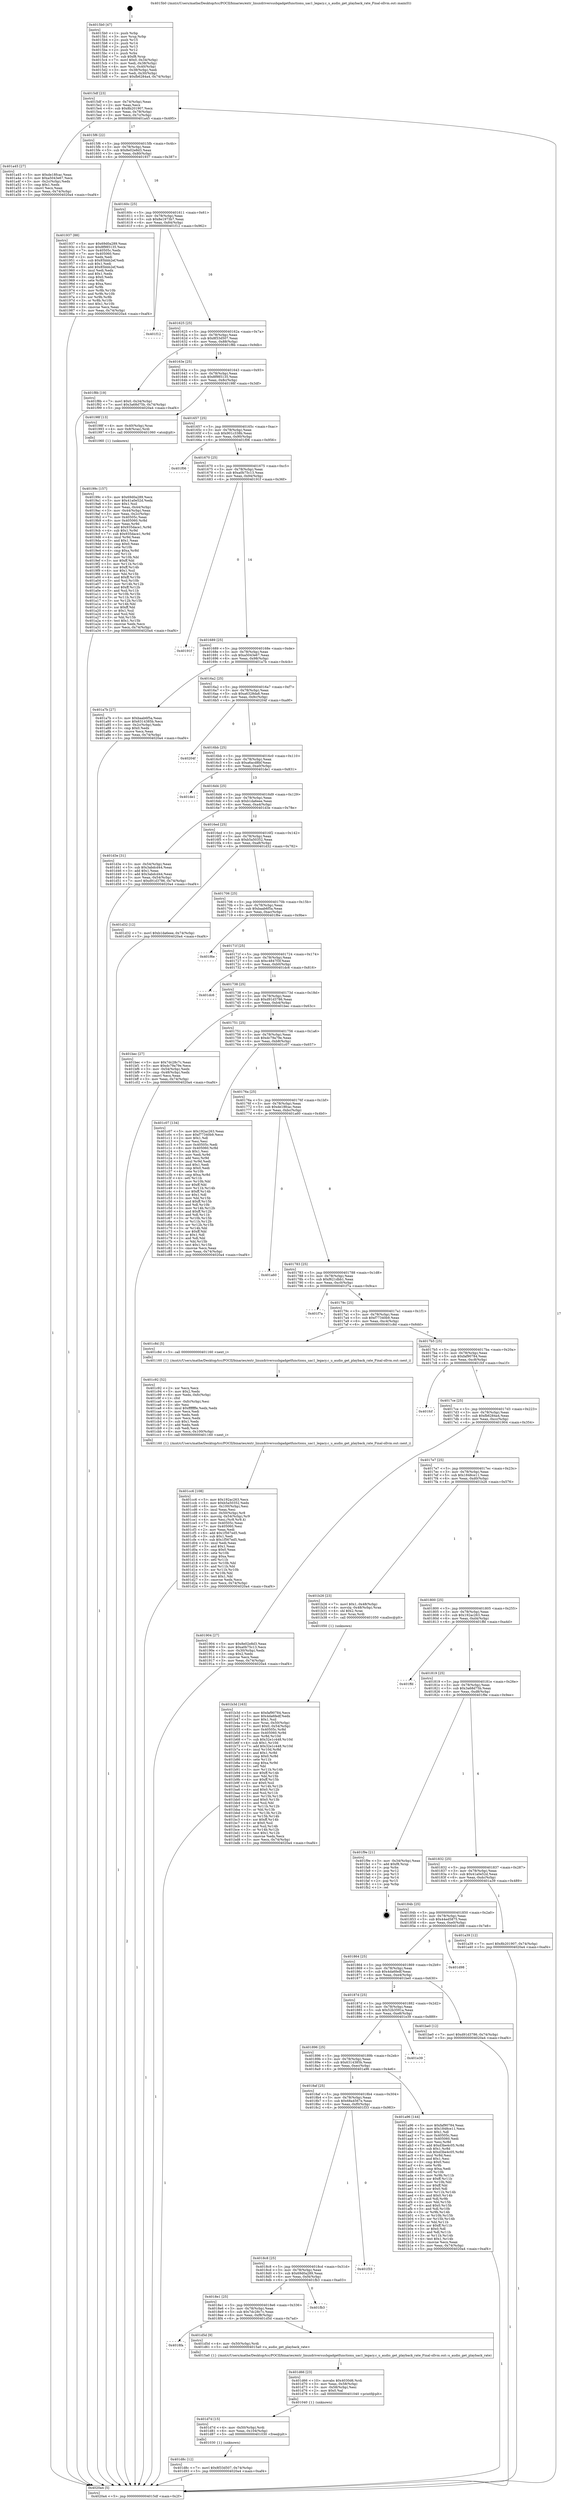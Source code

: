 digraph "0x4015b0" {
  label = "0x4015b0 (/mnt/c/Users/mathe/Desktop/tcc/POCII/binaries/extr_linuxdriversusbgadgetfunctionu_uac1_legacy.c_u_audio_get_playback_rate_Final-ollvm.out::main(0))"
  labelloc = "t"
  node[shape=record]

  Entry [label="",width=0.3,height=0.3,shape=circle,fillcolor=black,style=filled]
  "0x4015df" [label="{
     0x4015df [23]\l
     | [instrs]\l
     &nbsp;&nbsp;0x4015df \<+3\>: mov -0x74(%rbp),%eax\l
     &nbsp;&nbsp;0x4015e2 \<+2\>: mov %eax,%ecx\l
     &nbsp;&nbsp;0x4015e4 \<+6\>: sub $0x8b201907,%ecx\l
     &nbsp;&nbsp;0x4015ea \<+3\>: mov %eax,-0x78(%rbp)\l
     &nbsp;&nbsp;0x4015ed \<+3\>: mov %ecx,-0x7c(%rbp)\l
     &nbsp;&nbsp;0x4015f0 \<+6\>: je 0000000000401a45 \<main+0x495\>\l
  }"]
  "0x401a45" [label="{
     0x401a45 [27]\l
     | [instrs]\l
     &nbsp;&nbsp;0x401a45 \<+5\>: mov $0xde18fcac,%eax\l
     &nbsp;&nbsp;0x401a4a \<+5\>: mov $0xa5043e67,%ecx\l
     &nbsp;&nbsp;0x401a4f \<+3\>: mov -0x2c(%rbp),%edx\l
     &nbsp;&nbsp;0x401a52 \<+3\>: cmp $0x1,%edx\l
     &nbsp;&nbsp;0x401a55 \<+3\>: cmovl %ecx,%eax\l
     &nbsp;&nbsp;0x401a58 \<+3\>: mov %eax,-0x74(%rbp)\l
     &nbsp;&nbsp;0x401a5b \<+5\>: jmp 00000000004020a4 \<main+0xaf4\>\l
  }"]
  "0x4015f6" [label="{
     0x4015f6 [22]\l
     | [instrs]\l
     &nbsp;&nbsp;0x4015f6 \<+5\>: jmp 00000000004015fb \<main+0x4b\>\l
     &nbsp;&nbsp;0x4015fb \<+3\>: mov -0x78(%rbp),%eax\l
     &nbsp;&nbsp;0x4015fe \<+5\>: sub $0x8e02e8d3,%eax\l
     &nbsp;&nbsp;0x401603 \<+3\>: mov %eax,-0x80(%rbp)\l
     &nbsp;&nbsp;0x401606 \<+6\>: je 0000000000401937 \<main+0x387\>\l
  }"]
  Exit [label="",width=0.3,height=0.3,shape=circle,fillcolor=black,style=filled,peripheries=2]
  "0x401937" [label="{
     0x401937 [88]\l
     | [instrs]\l
     &nbsp;&nbsp;0x401937 \<+5\>: mov $0x69d0a289,%eax\l
     &nbsp;&nbsp;0x40193c \<+5\>: mov $0x8f985135,%ecx\l
     &nbsp;&nbsp;0x401941 \<+7\>: mov 0x40505c,%edx\l
     &nbsp;&nbsp;0x401948 \<+7\>: mov 0x405060,%esi\l
     &nbsp;&nbsp;0x40194f \<+2\>: mov %edx,%edi\l
     &nbsp;&nbsp;0x401951 \<+6\>: sub $0x85bbb2ef,%edi\l
     &nbsp;&nbsp;0x401957 \<+3\>: sub $0x1,%edi\l
     &nbsp;&nbsp;0x40195a \<+6\>: add $0x85bbb2ef,%edi\l
     &nbsp;&nbsp;0x401960 \<+3\>: imul %edi,%edx\l
     &nbsp;&nbsp;0x401963 \<+3\>: and $0x1,%edx\l
     &nbsp;&nbsp;0x401966 \<+3\>: cmp $0x0,%edx\l
     &nbsp;&nbsp;0x401969 \<+4\>: sete %r8b\l
     &nbsp;&nbsp;0x40196d \<+3\>: cmp $0xa,%esi\l
     &nbsp;&nbsp;0x401970 \<+4\>: setl %r9b\l
     &nbsp;&nbsp;0x401974 \<+3\>: mov %r8b,%r10b\l
     &nbsp;&nbsp;0x401977 \<+3\>: and %r9b,%r10b\l
     &nbsp;&nbsp;0x40197a \<+3\>: xor %r9b,%r8b\l
     &nbsp;&nbsp;0x40197d \<+3\>: or %r8b,%r10b\l
     &nbsp;&nbsp;0x401980 \<+4\>: test $0x1,%r10b\l
     &nbsp;&nbsp;0x401984 \<+3\>: cmovne %ecx,%eax\l
     &nbsp;&nbsp;0x401987 \<+3\>: mov %eax,-0x74(%rbp)\l
     &nbsp;&nbsp;0x40198a \<+5\>: jmp 00000000004020a4 \<main+0xaf4\>\l
  }"]
  "0x40160c" [label="{
     0x40160c [25]\l
     | [instrs]\l
     &nbsp;&nbsp;0x40160c \<+5\>: jmp 0000000000401611 \<main+0x61\>\l
     &nbsp;&nbsp;0x401611 \<+3\>: mov -0x78(%rbp),%eax\l
     &nbsp;&nbsp;0x401614 \<+5\>: sub $0x8e1973b7,%eax\l
     &nbsp;&nbsp;0x401619 \<+6\>: mov %eax,-0x84(%rbp)\l
     &nbsp;&nbsp;0x40161f \<+6\>: je 0000000000401f12 \<main+0x962\>\l
  }"]
  "0x401d8c" [label="{
     0x401d8c [12]\l
     | [instrs]\l
     &nbsp;&nbsp;0x401d8c \<+7\>: movl $0x8f33d507,-0x74(%rbp)\l
     &nbsp;&nbsp;0x401d93 \<+5\>: jmp 00000000004020a4 \<main+0xaf4\>\l
  }"]
  "0x401f12" [label="{
     0x401f12\l
  }", style=dashed]
  "0x401625" [label="{
     0x401625 [25]\l
     | [instrs]\l
     &nbsp;&nbsp;0x401625 \<+5\>: jmp 000000000040162a \<main+0x7a\>\l
     &nbsp;&nbsp;0x40162a \<+3\>: mov -0x78(%rbp),%eax\l
     &nbsp;&nbsp;0x40162d \<+5\>: sub $0x8f33d507,%eax\l
     &nbsp;&nbsp;0x401632 \<+6\>: mov %eax,-0x88(%rbp)\l
     &nbsp;&nbsp;0x401638 \<+6\>: je 0000000000401f8b \<main+0x9db\>\l
  }"]
  "0x401d7d" [label="{
     0x401d7d [15]\l
     | [instrs]\l
     &nbsp;&nbsp;0x401d7d \<+4\>: mov -0x50(%rbp),%rdi\l
     &nbsp;&nbsp;0x401d81 \<+6\>: mov %eax,-0x104(%rbp)\l
     &nbsp;&nbsp;0x401d87 \<+5\>: call 0000000000401030 \<free@plt\>\l
     | [calls]\l
     &nbsp;&nbsp;0x401030 \{1\} (unknown)\l
  }"]
  "0x401f8b" [label="{
     0x401f8b [19]\l
     | [instrs]\l
     &nbsp;&nbsp;0x401f8b \<+7\>: movl $0x0,-0x34(%rbp)\l
     &nbsp;&nbsp;0x401f92 \<+7\>: movl $0x3a68d75b,-0x74(%rbp)\l
     &nbsp;&nbsp;0x401f99 \<+5\>: jmp 00000000004020a4 \<main+0xaf4\>\l
  }"]
  "0x40163e" [label="{
     0x40163e [25]\l
     | [instrs]\l
     &nbsp;&nbsp;0x40163e \<+5\>: jmp 0000000000401643 \<main+0x93\>\l
     &nbsp;&nbsp;0x401643 \<+3\>: mov -0x78(%rbp),%eax\l
     &nbsp;&nbsp;0x401646 \<+5\>: sub $0x8f985135,%eax\l
     &nbsp;&nbsp;0x40164b \<+6\>: mov %eax,-0x8c(%rbp)\l
     &nbsp;&nbsp;0x401651 \<+6\>: je 000000000040198f \<main+0x3df\>\l
  }"]
  "0x401d66" [label="{
     0x401d66 [23]\l
     | [instrs]\l
     &nbsp;&nbsp;0x401d66 \<+10\>: movabs $0x4030d6,%rdi\l
     &nbsp;&nbsp;0x401d70 \<+3\>: mov %eax,-0x58(%rbp)\l
     &nbsp;&nbsp;0x401d73 \<+3\>: mov -0x58(%rbp),%esi\l
     &nbsp;&nbsp;0x401d76 \<+2\>: mov $0x0,%al\l
     &nbsp;&nbsp;0x401d78 \<+5\>: call 0000000000401040 \<printf@plt\>\l
     | [calls]\l
     &nbsp;&nbsp;0x401040 \{1\} (unknown)\l
  }"]
  "0x40198f" [label="{
     0x40198f [13]\l
     | [instrs]\l
     &nbsp;&nbsp;0x40198f \<+4\>: mov -0x40(%rbp),%rax\l
     &nbsp;&nbsp;0x401993 \<+4\>: mov 0x8(%rax),%rdi\l
     &nbsp;&nbsp;0x401997 \<+5\>: call 0000000000401060 \<atoi@plt\>\l
     | [calls]\l
     &nbsp;&nbsp;0x401060 \{1\} (unknown)\l
  }"]
  "0x401657" [label="{
     0x401657 [25]\l
     | [instrs]\l
     &nbsp;&nbsp;0x401657 \<+5\>: jmp 000000000040165c \<main+0xac\>\l
     &nbsp;&nbsp;0x40165c \<+3\>: mov -0x78(%rbp),%eax\l
     &nbsp;&nbsp;0x40165f \<+5\>: sub $0x901c338b,%eax\l
     &nbsp;&nbsp;0x401664 \<+6\>: mov %eax,-0x90(%rbp)\l
     &nbsp;&nbsp;0x40166a \<+6\>: je 0000000000401f06 \<main+0x956\>\l
  }"]
  "0x4018fa" [label="{
     0x4018fa\l
  }", style=dashed]
  "0x401f06" [label="{
     0x401f06\l
  }", style=dashed]
  "0x401670" [label="{
     0x401670 [25]\l
     | [instrs]\l
     &nbsp;&nbsp;0x401670 \<+5\>: jmp 0000000000401675 \<main+0xc5\>\l
     &nbsp;&nbsp;0x401675 \<+3\>: mov -0x78(%rbp),%eax\l
     &nbsp;&nbsp;0x401678 \<+5\>: sub $0xa0b75c13,%eax\l
     &nbsp;&nbsp;0x40167d \<+6\>: mov %eax,-0x94(%rbp)\l
     &nbsp;&nbsp;0x401683 \<+6\>: je 000000000040191f \<main+0x36f\>\l
  }"]
  "0x401d5d" [label="{
     0x401d5d [9]\l
     | [instrs]\l
     &nbsp;&nbsp;0x401d5d \<+4\>: mov -0x50(%rbp),%rdi\l
     &nbsp;&nbsp;0x401d61 \<+5\>: call 00000000004015a0 \<u_audio_get_playback_rate\>\l
     | [calls]\l
     &nbsp;&nbsp;0x4015a0 \{1\} (/mnt/c/Users/mathe/Desktop/tcc/POCII/binaries/extr_linuxdriversusbgadgetfunctionu_uac1_legacy.c_u_audio_get_playback_rate_Final-ollvm.out::u_audio_get_playback_rate)\l
  }"]
  "0x40191f" [label="{
     0x40191f\l
  }", style=dashed]
  "0x401689" [label="{
     0x401689 [25]\l
     | [instrs]\l
     &nbsp;&nbsp;0x401689 \<+5\>: jmp 000000000040168e \<main+0xde\>\l
     &nbsp;&nbsp;0x40168e \<+3\>: mov -0x78(%rbp),%eax\l
     &nbsp;&nbsp;0x401691 \<+5\>: sub $0xa5043e67,%eax\l
     &nbsp;&nbsp;0x401696 \<+6\>: mov %eax,-0x98(%rbp)\l
     &nbsp;&nbsp;0x40169c \<+6\>: je 0000000000401a7b \<main+0x4cb\>\l
  }"]
  "0x4018e1" [label="{
     0x4018e1 [25]\l
     | [instrs]\l
     &nbsp;&nbsp;0x4018e1 \<+5\>: jmp 00000000004018e6 \<main+0x336\>\l
     &nbsp;&nbsp;0x4018e6 \<+3\>: mov -0x78(%rbp),%eax\l
     &nbsp;&nbsp;0x4018e9 \<+5\>: sub $0x7dc28c7c,%eax\l
     &nbsp;&nbsp;0x4018ee \<+6\>: mov %eax,-0xf8(%rbp)\l
     &nbsp;&nbsp;0x4018f4 \<+6\>: je 0000000000401d5d \<main+0x7ad\>\l
  }"]
  "0x401a7b" [label="{
     0x401a7b [27]\l
     | [instrs]\l
     &nbsp;&nbsp;0x401a7b \<+5\>: mov $0xbaab6f5a,%eax\l
     &nbsp;&nbsp;0x401a80 \<+5\>: mov $0x6314385b,%ecx\l
     &nbsp;&nbsp;0x401a85 \<+3\>: mov -0x2c(%rbp),%edx\l
     &nbsp;&nbsp;0x401a88 \<+3\>: cmp $0x0,%edx\l
     &nbsp;&nbsp;0x401a8b \<+3\>: cmove %ecx,%eax\l
     &nbsp;&nbsp;0x401a8e \<+3\>: mov %eax,-0x74(%rbp)\l
     &nbsp;&nbsp;0x401a91 \<+5\>: jmp 00000000004020a4 \<main+0xaf4\>\l
  }"]
  "0x4016a2" [label="{
     0x4016a2 [25]\l
     | [instrs]\l
     &nbsp;&nbsp;0x4016a2 \<+5\>: jmp 00000000004016a7 \<main+0xf7\>\l
     &nbsp;&nbsp;0x4016a7 \<+3\>: mov -0x78(%rbp),%eax\l
     &nbsp;&nbsp;0x4016aa \<+5\>: sub $0xa6328da8,%eax\l
     &nbsp;&nbsp;0x4016af \<+6\>: mov %eax,-0x9c(%rbp)\l
     &nbsp;&nbsp;0x4016b5 \<+6\>: je 000000000040204f \<main+0xa9f\>\l
  }"]
  "0x401fb3" [label="{
     0x401fb3\l
  }", style=dashed]
  "0x40204f" [label="{
     0x40204f\l
  }", style=dashed]
  "0x4016bb" [label="{
     0x4016bb [25]\l
     | [instrs]\l
     &nbsp;&nbsp;0x4016bb \<+5\>: jmp 00000000004016c0 \<main+0x110\>\l
     &nbsp;&nbsp;0x4016c0 \<+3\>: mov -0x78(%rbp),%eax\l
     &nbsp;&nbsp;0x4016c3 \<+5\>: sub $0xa6acd8bf,%eax\l
     &nbsp;&nbsp;0x4016c8 \<+6\>: mov %eax,-0xa0(%rbp)\l
     &nbsp;&nbsp;0x4016ce \<+6\>: je 0000000000401de1 \<main+0x831\>\l
  }"]
  "0x4018c8" [label="{
     0x4018c8 [25]\l
     | [instrs]\l
     &nbsp;&nbsp;0x4018c8 \<+5\>: jmp 00000000004018cd \<main+0x31d\>\l
     &nbsp;&nbsp;0x4018cd \<+3\>: mov -0x78(%rbp),%eax\l
     &nbsp;&nbsp;0x4018d0 \<+5\>: sub $0x69d0a289,%eax\l
     &nbsp;&nbsp;0x4018d5 \<+6\>: mov %eax,-0xf4(%rbp)\l
     &nbsp;&nbsp;0x4018db \<+6\>: je 0000000000401fb3 \<main+0xa03\>\l
  }"]
  "0x401de1" [label="{
     0x401de1\l
  }", style=dashed]
  "0x4016d4" [label="{
     0x4016d4 [25]\l
     | [instrs]\l
     &nbsp;&nbsp;0x4016d4 \<+5\>: jmp 00000000004016d9 \<main+0x129\>\l
     &nbsp;&nbsp;0x4016d9 \<+3\>: mov -0x78(%rbp),%eax\l
     &nbsp;&nbsp;0x4016dc \<+5\>: sub $0xb1da6eee,%eax\l
     &nbsp;&nbsp;0x4016e1 \<+6\>: mov %eax,-0xa4(%rbp)\l
     &nbsp;&nbsp;0x4016e7 \<+6\>: je 0000000000401d3e \<main+0x78e\>\l
  }"]
  "0x401f33" [label="{
     0x401f33\l
  }", style=dashed]
  "0x401d3e" [label="{
     0x401d3e [31]\l
     | [instrs]\l
     &nbsp;&nbsp;0x401d3e \<+3\>: mov -0x54(%rbp),%eax\l
     &nbsp;&nbsp;0x401d41 \<+5\>: sub $0x3abdcd44,%eax\l
     &nbsp;&nbsp;0x401d46 \<+3\>: add $0x1,%eax\l
     &nbsp;&nbsp;0x401d49 \<+5\>: add $0x3abdcd44,%eax\l
     &nbsp;&nbsp;0x401d4e \<+3\>: mov %eax,-0x54(%rbp)\l
     &nbsp;&nbsp;0x401d51 \<+7\>: movl $0xd91d3786,-0x74(%rbp)\l
     &nbsp;&nbsp;0x401d58 \<+5\>: jmp 00000000004020a4 \<main+0xaf4\>\l
  }"]
  "0x4016ed" [label="{
     0x4016ed [25]\l
     | [instrs]\l
     &nbsp;&nbsp;0x4016ed \<+5\>: jmp 00000000004016f2 \<main+0x142\>\l
     &nbsp;&nbsp;0x4016f2 \<+3\>: mov -0x78(%rbp),%eax\l
     &nbsp;&nbsp;0x4016f5 \<+5\>: sub $0xb5a50352,%eax\l
     &nbsp;&nbsp;0x4016fa \<+6\>: mov %eax,-0xa8(%rbp)\l
     &nbsp;&nbsp;0x401700 \<+6\>: je 0000000000401d32 \<main+0x782\>\l
  }"]
  "0x401cc6" [label="{
     0x401cc6 [108]\l
     | [instrs]\l
     &nbsp;&nbsp;0x401cc6 \<+5\>: mov $0x192ac263,%ecx\l
     &nbsp;&nbsp;0x401ccb \<+5\>: mov $0xb5a50352,%edx\l
     &nbsp;&nbsp;0x401cd0 \<+6\>: mov -0x100(%rbp),%esi\l
     &nbsp;&nbsp;0x401cd6 \<+3\>: imul %eax,%esi\l
     &nbsp;&nbsp;0x401cd9 \<+4\>: mov -0x50(%rbp),%r8\l
     &nbsp;&nbsp;0x401cdd \<+4\>: movslq -0x54(%rbp),%r9\l
     &nbsp;&nbsp;0x401ce1 \<+4\>: mov %esi,(%r8,%r9,4)\l
     &nbsp;&nbsp;0x401ce5 \<+7\>: mov 0x40505c,%eax\l
     &nbsp;&nbsp;0x401cec \<+7\>: mov 0x405060,%esi\l
     &nbsp;&nbsp;0x401cf3 \<+2\>: mov %eax,%edi\l
     &nbsp;&nbsp;0x401cf5 \<+6\>: add $0x1f567ed5,%edi\l
     &nbsp;&nbsp;0x401cfb \<+3\>: sub $0x1,%edi\l
     &nbsp;&nbsp;0x401cfe \<+6\>: sub $0x1f567ed5,%edi\l
     &nbsp;&nbsp;0x401d04 \<+3\>: imul %edi,%eax\l
     &nbsp;&nbsp;0x401d07 \<+3\>: and $0x1,%eax\l
     &nbsp;&nbsp;0x401d0a \<+3\>: cmp $0x0,%eax\l
     &nbsp;&nbsp;0x401d0d \<+4\>: sete %r10b\l
     &nbsp;&nbsp;0x401d11 \<+3\>: cmp $0xa,%esi\l
     &nbsp;&nbsp;0x401d14 \<+4\>: setl %r11b\l
     &nbsp;&nbsp;0x401d18 \<+3\>: mov %r10b,%bl\l
     &nbsp;&nbsp;0x401d1b \<+3\>: and %r11b,%bl\l
     &nbsp;&nbsp;0x401d1e \<+3\>: xor %r11b,%r10b\l
     &nbsp;&nbsp;0x401d21 \<+3\>: or %r10b,%bl\l
     &nbsp;&nbsp;0x401d24 \<+3\>: test $0x1,%bl\l
     &nbsp;&nbsp;0x401d27 \<+3\>: cmovne %edx,%ecx\l
     &nbsp;&nbsp;0x401d2a \<+3\>: mov %ecx,-0x74(%rbp)\l
     &nbsp;&nbsp;0x401d2d \<+5\>: jmp 00000000004020a4 \<main+0xaf4\>\l
  }"]
  "0x401d32" [label="{
     0x401d32 [12]\l
     | [instrs]\l
     &nbsp;&nbsp;0x401d32 \<+7\>: movl $0xb1da6eee,-0x74(%rbp)\l
     &nbsp;&nbsp;0x401d39 \<+5\>: jmp 00000000004020a4 \<main+0xaf4\>\l
  }"]
  "0x401706" [label="{
     0x401706 [25]\l
     | [instrs]\l
     &nbsp;&nbsp;0x401706 \<+5\>: jmp 000000000040170b \<main+0x15b\>\l
     &nbsp;&nbsp;0x40170b \<+3\>: mov -0x78(%rbp),%eax\l
     &nbsp;&nbsp;0x40170e \<+5\>: sub $0xbaab6f5a,%eax\l
     &nbsp;&nbsp;0x401713 \<+6\>: mov %eax,-0xac(%rbp)\l
     &nbsp;&nbsp;0x401719 \<+6\>: je 0000000000401f6e \<main+0x9be\>\l
  }"]
  "0x401c92" [label="{
     0x401c92 [52]\l
     | [instrs]\l
     &nbsp;&nbsp;0x401c92 \<+2\>: xor %ecx,%ecx\l
     &nbsp;&nbsp;0x401c94 \<+5\>: mov $0x2,%edx\l
     &nbsp;&nbsp;0x401c99 \<+6\>: mov %edx,-0xfc(%rbp)\l
     &nbsp;&nbsp;0x401c9f \<+1\>: cltd\l
     &nbsp;&nbsp;0x401ca0 \<+6\>: mov -0xfc(%rbp),%esi\l
     &nbsp;&nbsp;0x401ca6 \<+2\>: idiv %esi\l
     &nbsp;&nbsp;0x401ca8 \<+6\>: imul $0xfffffffe,%edx,%edx\l
     &nbsp;&nbsp;0x401cae \<+2\>: mov %ecx,%edi\l
     &nbsp;&nbsp;0x401cb0 \<+2\>: sub %edx,%edi\l
     &nbsp;&nbsp;0x401cb2 \<+2\>: mov %ecx,%edx\l
     &nbsp;&nbsp;0x401cb4 \<+3\>: sub $0x1,%edx\l
     &nbsp;&nbsp;0x401cb7 \<+2\>: add %edx,%edi\l
     &nbsp;&nbsp;0x401cb9 \<+2\>: sub %edi,%ecx\l
     &nbsp;&nbsp;0x401cbb \<+6\>: mov %ecx,-0x100(%rbp)\l
     &nbsp;&nbsp;0x401cc1 \<+5\>: call 0000000000401160 \<next_i\>\l
     | [calls]\l
     &nbsp;&nbsp;0x401160 \{1\} (/mnt/c/Users/mathe/Desktop/tcc/POCII/binaries/extr_linuxdriversusbgadgetfunctionu_uac1_legacy.c_u_audio_get_playback_rate_Final-ollvm.out::next_i)\l
  }"]
  "0x401f6e" [label="{
     0x401f6e\l
  }", style=dashed]
  "0x40171f" [label="{
     0x40171f [25]\l
     | [instrs]\l
     &nbsp;&nbsp;0x40171f \<+5\>: jmp 0000000000401724 \<main+0x174\>\l
     &nbsp;&nbsp;0x401724 \<+3\>: mov -0x78(%rbp),%eax\l
     &nbsp;&nbsp;0x401727 \<+5\>: sub $0xc4847f3f,%eax\l
     &nbsp;&nbsp;0x40172c \<+6\>: mov %eax,-0xb0(%rbp)\l
     &nbsp;&nbsp;0x401732 \<+6\>: je 0000000000401dc6 \<main+0x816\>\l
  }"]
  "0x401b3d" [label="{
     0x401b3d [163]\l
     | [instrs]\l
     &nbsp;&nbsp;0x401b3d \<+5\>: mov $0xfaf90784,%ecx\l
     &nbsp;&nbsp;0x401b42 \<+5\>: mov $0x4da6fedf,%edx\l
     &nbsp;&nbsp;0x401b47 \<+3\>: mov $0x1,%sil\l
     &nbsp;&nbsp;0x401b4a \<+4\>: mov %rax,-0x50(%rbp)\l
     &nbsp;&nbsp;0x401b4e \<+7\>: movl $0x0,-0x54(%rbp)\l
     &nbsp;&nbsp;0x401b55 \<+8\>: mov 0x40505c,%r8d\l
     &nbsp;&nbsp;0x401b5d \<+8\>: mov 0x405060,%r9d\l
     &nbsp;&nbsp;0x401b65 \<+3\>: mov %r8d,%r10d\l
     &nbsp;&nbsp;0x401b68 \<+7\>: sub $0x32e1c448,%r10d\l
     &nbsp;&nbsp;0x401b6f \<+4\>: sub $0x1,%r10d\l
     &nbsp;&nbsp;0x401b73 \<+7\>: add $0x32e1c448,%r10d\l
     &nbsp;&nbsp;0x401b7a \<+4\>: imul %r10d,%r8d\l
     &nbsp;&nbsp;0x401b7e \<+4\>: and $0x1,%r8d\l
     &nbsp;&nbsp;0x401b82 \<+4\>: cmp $0x0,%r8d\l
     &nbsp;&nbsp;0x401b86 \<+4\>: sete %r11b\l
     &nbsp;&nbsp;0x401b8a \<+4\>: cmp $0xa,%r9d\l
     &nbsp;&nbsp;0x401b8e \<+3\>: setl %bl\l
     &nbsp;&nbsp;0x401b91 \<+3\>: mov %r11b,%r14b\l
     &nbsp;&nbsp;0x401b94 \<+4\>: xor $0xff,%r14b\l
     &nbsp;&nbsp;0x401b98 \<+3\>: mov %bl,%r15b\l
     &nbsp;&nbsp;0x401b9b \<+4\>: xor $0xff,%r15b\l
     &nbsp;&nbsp;0x401b9f \<+4\>: xor $0x0,%sil\l
     &nbsp;&nbsp;0x401ba3 \<+3\>: mov %r14b,%r12b\l
     &nbsp;&nbsp;0x401ba6 \<+4\>: and $0x0,%r12b\l
     &nbsp;&nbsp;0x401baa \<+3\>: and %sil,%r11b\l
     &nbsp;&nbsp;0x401bad \<+3\>: mov %r15b,%r13b\l
     &nbsp;&nbsp;0x401bb0 \<+4\>: and $0x0,%r13b\l
     &nbsp;&nbsp;0x401bb4 \<+3\>: and %sil,%bl\l
     &nbsp;&nbsp;0x401bb7 \<+3\>: or %r11b,%r12b\l
     &nbsp;&nbsp;0x401bba \<+3\>: or %bl,%r13b\l
     &nbsp;&nbsp;0x401bbd \<+3\>: xor %r13b,%r12b\l
     &nbsp;&nbsp;0x401bc0 \<+3\>: or %r15b,%r14b\l
     &nbsp;&nbsp;0x401bc3 \<+4\>: xor $0xff,%r14b\l
     &nbsp;&nbsp;0x401bc7 \<+4\>: or $0x0,%sil\l
     &nbsp;&nbsp;0x401bcb \<+3\>: and %sil,%r14b\l
     &nbsp;&nbsp;0x401bce \<+3\>: or %r14b,%r12b\l
     &nbsp;&nbsp;0x401bd1 \<+4\>: test $0x1,%r12b\l
     &nbsp;&nbsp;0x401bd5 \<+3\>: cmovne %edx,%ecx\l
     &nbsp;&nbsp;0x401bd8 \<+3\>: mov %ecx,-0x74(%rbp)\l
     &nbsp;&nbsp;0x401bdb \<+5\>: jmp 00000000004020a4 \<main+0xaf4\>\l
  }"]
  "0x401dc6" [label="{
     0x401dc6\l
  }", style=dashed]
  "0x401738" [label="{
     0x401738 [25]\l
     | [instrs]\l
     &nbsp;&nbsp;0x401738 \<+5\>: jmp 000000000040173d \<main+0x18d\>\l
     &nbsp;&nbsp;0x40173d \<+3\>: mov -0x78(%rbp),%eax\l
     &nbsp;&nbsp;0x401740 \<+5\>: sub $0xd91d3786,%eax\l
     &nbsp;&nbsp;0x401745 \<+6\>: mov %eax,-0xb4(%rbp)\l
     &nbsp;&nbsp;0x40174b \<+6\>: je 0000000000401bec \<main+0x63c\>\l
  }"]
  "0x4018af" [label="{
     0x4018af [25]\l
     | [instrs]\l
     &nbsp;&nbsp;0x4018af \<+5\>: jmp 00000000004018b4 \<main+0x304\>\l
     &nbsp;&nbsp;0x4018b4 \<+3\>: mov -0x78(%rbp),%eax\l
     &nbsp;&nbsp;0x4018b7 \<+5\>: sub $0x68a4567e,%eax\l
     &nbsp;&nbsp;0x4018bc \<+6\>: mov %eax,-0xf0(%rbp)\l
     &nbsp;&nbsp;0x4018c2 \<+6\>: je 0000000000401f33 \<main+0x983\>\l
  }"]
  "0x401bec" [label="{
     0x401bec [27]\l
     | [instrs]\l
     &nbsp;&nbsp;0x401bec \<+5\>: mov $0x7dc28c7c,%eax\l
     &nbsp;&nbsp;0x401bf1 \<+5\>: mov $0xdc79a79e,%ecx\l
     &nbsp;&nbsp;0x401bf6 \<+3\>: mov -0x54(%rbp),%edx\l
     &nbsp;&nbsp;0x401bf9 \<+3\>: cmp -0x48(%rbp),%edx\l
     &nbsp;&nbsp;0x401bfc \<+3\>: cmovl %ecx,%eax\l
     &nbsp;&nbsp;0x401bff \<+3\>: mov %eax,-0x74(%rbp)\l
     &nbsp;&nbsp;0x401c02 \<+5\>: jmp 00000000004020a4 \<main+0xaf4\>\l
  }"]
  "0x401751" [label="{
     0x401751 [25]\l
     | [instrs]\l
     &nbsp;&nbsp;0x401751 \<+5\>: jmp 0000000000401756 \<main+0x1a6\>\l
     &nbsp;&nbsp;0x401756 \<+3\>: mov -0x78(%rbp),%eax\l
     &nbsp;&nbsp;0x401759 \<+5\>: sub $0xdc79a79e,%eax\l
     &nbsp;&nbsp;0x40175e \<+6\>: mov %eax,-0xb8(%rbp)\l
     &nbsp;&nbsp;0x401764 \<+6\>: je 0000000000401c07 \<main+0x657\>\l
  }"]
  "0x401a96" [label="{
     0x401a96 [144]\l
     | [instrs]\l
     &nbsp;&nbsp;0x401a96 \<+5\>: mov $0xfaf90784,%eax\l
     &nbsp;&nbsp;0x401a9b \<+5\>: mov $0x1848ce11,%ecx\l
     &nbsp;&nbsp;0x401aa0 \<+2\>: mov $0x1,%dl\l
     &nbsp;&nbsp;0x401aa2 \<+7\>: mov 0x40505c,%esi\l
     &nbsp;&nbsp;0x401aa9 \<+7\>: mov 0x405060,%edi\l
     &nbsp;&nbsp;0x401ab0 \<+3\>: mov %esi,%r8d\l
     &nbsp;&nbsp;0x401ab3 \<+7\>: add $0xd3be4c05,%r8d\l
     &nbsp;&nbsp;0x401aba \<+4\>: sub $0x1,%r8d\l
     &nbsp;&nbsp;0x401abe \<+7\>: sub $0xd3be4c05,%r8d\l
     &nbsp;&nbsp;0x401ac5 \<+4\>: imul %r8d,%esi\l
     &nbsp;&nbsp;0x401ac9 \<+3\>: and $0x1,%esi\l
     &nbsp;&nbsp;0x401acc \<+3\>: cmp $0x0,%esi\l
     &nbsp;&nbsp;0x401acf \<+4\>: sete %r9b\l
     &nbsp;&nbsp;0x401ad3 \<+3\>: cmp $0xa,%edi\l
     &nbsp;&nbsp;0x401ad6 \<+4\>: setl %r10b\l
     &nbsp;&nbsp;0x401ada \<+3\>: mov %r9b,%r11b\l
     &nbsp;&nbsp;0x401add \<+4\>: xor $0xff,%r11b\l
     &nbsp;&nbsp;0x401ae1 \<+3\>: mov %r10b,%bl\l
     &nbsp;&nbsp;0x401ae4 \<+3\>: xor $0xff,%bl\l
     &nbsp;&nbsp;0x401ae7 \<+3\>: xor $0x0,%dl\l
     &nbsp;&nbsp;0x401aea \<+3\>: mov %r11b,%r14b\l
     &nbsp;&nbsp;0x401aed \<+4\>: and $0x0,%r14b\l
     &nbsp;&nbsp;0x401af1 \<+3\>: and %dl,%r9b\l
     &nbsp;&nbsp;0x401af4 \<+3\>: mov %bl,%r15b\l
     &nbsp;&nbsp;0x401af7 \<+4\>: and $0x0,%r15b\l
     &nbsp;&nbsp;0x401afb \<+3\>: and %dl,%r10b\l
     &nbsp;&nbsp;0x401afe \<+3\>: or %r9b,%r14b\l
     &nbsp;&nbsp;0x401b01 \<+3\>: or %r10b,%r15b\l
     &nbsp;&nbsp;0x401b04 \<+3\>: xor %r15b,%r14b\l
     &nbsp;&nbsp;0x401b07 \<+3\>: or %bl,%r11b\l
     &nbsp;&nbsp;0x401b0a \<+4\>: xor $0xff,%r11b\l
     &nbsp;&nbsp;0x401b0e \<+3\>: or $0x0,%dl\l
     &nbsp;&nbsp;0x401b11 \<+3\>: and %dl,%r11b\l
     &nbsp;&nbsp;0x401b14 \<+3\>: or %r11b,%r14b\l
     &nbsp;&nbsp;0x401b17 \<+4\>: test $0x1,%r14b\l
     &nbsp;&nbsp;0x401b1b \<+3\>: cmovne %ecx,%eax\l
     &nbsp;&nbsp;0x401b1e \<+3\>: mov %eax,-0x74(%rbp)\l
     &nbsp;&nbsp;0x401b21 \<+5\>: jmp 00000000004020a4 \<main+0xaf4\>\l
  }"]
  "0x401c07" [label="{
     0x401c07 [134]\l
     | [instrs]\l
     &nbsp;&nbsp;0x401c07 \<+5\>: mov $0x192ac263,%eax\l
     &nbsp;&nbsp;0x401c0c \<+5\>: mov $0xf77340b9,%ecx\l
     &nbsp;&nbsp;0x401c11 \<+2\>: mov $0x1,%dl\l
     &nbsp;&nbsp;0x401c13 \<+2\>: xor %esi,%esi\l
     &nbsp;&nbsp;0x401c15 \<+7\>: mov 0x40505c,%edi\l
     &nbsp;&nbsp;0x401c1c \<+8\>: mov 0x405060,%r8d\l
     &nbsp;&nbsp;0x401c24 \<+3\>: sub $0x1,%esi\l
     &nbsp;&nbsp;0x401c27 \<+3\>: mov %edi,%r9d\l
     &nbsp;&nbsp;0x401c2a \<+3\>: add %esi,%r9d\l
     &nbsp;&nbsp;0x401c2d \<+4\>: imul %r9d,%edi\l
     &nbsp;&nbsp;0x401c31 \<+3\>: and $0x1,%edi\l
     &nbsp;&nbsp;0x401c34 \<+3\>: cmp $0x0,%edi\l
     &nbsp;&nbsp;0x401c37 \<+4\>: sete %r10b\l
     &nbsp;&nbsp;0x401c3b \<+4\>: cmp $0xa,%r8d\l
     &nbsp;&nbsp;0x401c3f \<+4\>: setl %r11b\l
     &nbsp;&nbsp;0x401c43 \<+3\>: mov %r10b,%bl\l
     &nbsp;&nbsp;0x401c46 \<+3\>: xor $0xff,%bl\l
     &nbsp;&nbsp;0x401c49 \<+3\>: mov %r11b,%r14b\l
     &nbsp;&nbsp;0x401c4c \<+4\>: xor $0xff,%r14b\l
     &nbsp;&nbsp;0x401c50 \<+3\>: xor $0x1,%dl\l
     &nbsp;&nbsp;0x401c53 \<+3\>: mov %bl,%r15b\l
     &nbsp;&nbsp;0x401c56 \<+4\>: and $0xff,%r15b\l
     &nbsp;&nbsp;0x401c5a \<+3\>: and %dl,%r10b\l
     &nbsp;&nbsp;0x401c5d \<+3\>: mov %r14b,%r12b\l
     &nbsp;&nbsp;0x401c60 \<+4\>: and $0xff,%r12b\l
     &nbsp;&nbsp;0x401c64 \<+3\>: and %dl,%r11b\l
     &nbsp;&nbsp;0x401c67 \<+3\>: or %r10b,%r15b\l
     &nbsp;&nbsp;0x401c6a \<+3\>: or %r11b,%r12b\l
     &nbsp;&nbsp;0x401c6d \<+3\>: xor %r12b,%r15b\l
     &nbsp;&nbsp;0x401c70 \<+3\>: or %r14b,%bl\l
     &nbsp;&nbsp;0x401c73 \<+3\>: xor $0xff,%bl\l
     &nbsp;&nbsp;0x401c76 \<+3\>: or $0x1,%dl\l
     &nbsp;&nbsp;0x401c79 \<+2\>: and %dl,%bl\l
     &nbsp;&nbsp;0x401c7b \<+3\>: or %bl,%r15b\l
     &nbsp;&nbsp;0x401c7e \<+4\>: test $0x1,%r15b\l
     &nbsp;&nbsp;0x401c82 \<+3\>: cmovne %ecx,%eax\l
     &nbsp;&nbsp;0x401c85 \<+3\>: mov %eax,-0x74(%rbp)\l
     &nbsp;&nbsp;0x401c88 \<+5\>: jmp 00000000004020a4 \<main+0xaf4\>\l
  }"]
  "0x40176a" [label="{
     0x40176a [25]\l
     | [instrs]\l
     &nbsp;&nbsp;0x40176a \<+5\>: jmp 000000000040176f \<main+0x1bf\>\l
     &nbsp;&nbsp;0x40176f \<+3\>: mov -0x78(%rbp),%eax\l
     &nbsp;&nbsp;0x401772 \<+5\>: sub $0xde18fcac,%eax\l
     &nbsp;&nbsp;0x401777 \<+6\>: mov %eax,-0xbc(%rbp)\l
     &nbsp;&nbsp;0x40177d \<+6\>: je 0000000000401a60 \<main+0x4b0\>\l
  }"]
  "0x401896" [label="{
     0x401896 [25]\l
     | [instrs]\l
     &nbsp;&nbsp;0x401896 \<+5\>: jmp 000000000040189b \<main+0x2eb\>\l
     &nbsp;&nbsp;0x40189b \<+3\>: mov -0x78(%rbp),%eax\l
     &nbsp;&nbsp;0x40189e \<+5\>: sub $0x6314385b,%eax\l
     &nbsp;&nbsp;0x4018a3 \<+6\>: mov %eax,-0xec(%rbp)\l
     &nbsp;&nbsp;0x4018a9 \<+6\>: je 0000000000401a96 \<main+0x4e6\>\l
  }"]
  "0x401a60" [label="{
     0x401a60\l
  }", style=dashed]
  "0x401783" [label="{
     0x401783 [25]\l
     | [instrs]\l
     &nbsp;&nbsp;0x401783 \<+5\>: jmp 0000000000401788 \<main+0x1d8\>\l
     &nbsp;&nbsp;0x401788 \<+3\>: mov -0x78(%rbp),%eax\l
     &nbsp;&nbsp;0x40178b \<+5\>: sub $0xf621dbb1,%eax\l
     &nbsp;&nbsp;0x401790 \<+6\>: mov %eax,-0xc0(%rbp)\l
     &nbsp;&nbsp;0x401796 \<+6\>: je 0000000000401f7a \<main+0x9ca\>\l
  }"]
  "0x401e39" [label="{
     0x401e39\l
  }", style=dashed]
  "0x401f7a" [label="{
     0x401f7a\l
  }", style=dashed]
  "0x40179c" [label="{
     0x40179c [25]\l
     | [instrs]\l
     &nbsp;&nbsp;0x40179c \<+5\>: jmp 00000000004017a1 \<main+0x1f1\>\l
     &nbsp;&nbsp;0x4017a1 \<+3\>: mov -0x78(%rbp),%eax\l
     &nbsp;&nbsp;0x4017a4 \<+5\>: sub $0xf77340b9,%eax\l
     &nbsp;&nbsp;0x4017a9 \<+6\>: mov %eax,-0xc4(%rbp)\l
     &nbsp;&nbsp;0x4017af \<+6\>: je 0000000000401c8d \<main+0x6dd\>\l
  }"]
  "0x40187d" [label="{
     0x40187d [25]\l
     | [instrs]\l
     &nbsp;&nbsp;0x40187d \<+5\>: jmp 0000000000401882 \<main+0x2d2\>\l
     &nbsp;&nbsp;0x401882 \<+3\>: mov -0x78(%rbp),%eax\l
     &nbsp;&nbsp;0x401885 \<+5\>: sub $0x52b3591a,%eax\l
     &nbsp;&nbsp;0x40188a \<+6\>: mov %eax,-0xe8(%rbp)\l
     &nbsp;&nbsp;0x401890 \<+6\>: je 0000000000401e39 \<main+0x889\>\l
  }"]
  "0x401c8d" [label="{
     0x401c8d [5]\l
     | [instrs]\l
     &nbsp;&nbsp;0x401c8d \<+5\>: call 0000000000401160 \<next_i\>\l
     | [calls]\l
     &nbsp;&nbsp;0x401160 \{1\} (/mnt/c/Users/mathe/Desktop/tcc/POCII/binaries/extr_linuxdriversusbgadgetfunctionu_uac1_legacy.c_u_audio_get_playback_rate_Final-ollvm.out::next_i)\l
  }"]
  "0x4017b5" [label="{
     0x4017b5 [25]\l
     | [instrs]\l
     &nbsp;&nbsp;0x4017b5 \<+5\>: jmp 00000000004017ba \<main+0x20a\>\l
     &nbsp;&nbsp;0x4017ba \<+3\>: mov -0x78(%rbp),%eax\l
     &nbsp;&nbsp;0x4017bd \<+5\>: sub $0xfaf90784,%eax\l
     &nbsp;&nbsp;0x4017c2 \<+6\>: mov %eax,-0xc8(%rbp)\l
     &nbsp;&nbsp;0x4017c8 \<+6\>: je 0000000000401fcf \<main+0xa1f\>\l
  }"]
  "0x401be0" [label="{
     0x401be0 [12]\l
     | [instrs]\l
     &nbsp;&nbsp;0x401be0 \<+7\>: movl $0xd91d3786,-0x74(%rbp)\l
     &nbsp;&nbsp;0x401be7 \<+5\>: jmp 00000000004020a4 \<main+0xaf4\>\l
  }"]
  "0x401fcf" [label="{
     0x401fcf\l
  }", style=dashed]
  "0x4017ce" [label="{
     0x4017ce [25]\l
     | [instrs]\l
     &nbsp;&nbsp;0x4017ce \<+5\>: jmp 00000000004017d3 \<main+0x223\>\l
     &nbsp;&nbsp;0x4017d3 \<+3\>: mov -0x78(%rbp),%eax\l
     &nbsp;&nbsp;0x4017d6 \<+5\>: sub $0xfb6284a4,%eax\l
     &nbsp;&nbsp;0x4017db \<+6\>: mov %eax,-0xcc(%rbp)\l
     &nbsp;&nbsp;0x4017e1 \<+6\>: je 0000000000401904 \<main+0x354\>\l
  }"]
  "0x401864" [label="{
     0x401864 [25]\l
     | [instrs]\l
     &nbsp;&nbsp;0x401864 \<+5\>: jmp 0000000000401869 \<main+0x2b9\>\l
     &nbsp;&nbsp;0x401869 \<+3\>: mov -0x78(%rbp),%eax\l
     &nbsp;&nbsp;0x40186c \<+5\>: sub $0x4da6fedf,%eax\l
     &nbsp;&nbsp;0x401871 \<+6\>: mov %eax,-0xe4(%rbp)\l
     &nbsp;&nbsp;0x401877 \<+6\>: je 0000000000401be0 \<main+0x630\>\l
  }"]
  "0x401904" [label="{
     0x401904 [27]\l
     | [instrs]\l
     &nbsp;&nbsp;0x401904 \<+5\>: mov $0x8e02e8d3,%eax\l
     &nbsp;&nbsp;0x401909 \<+5\>: mov $0xa0b75c13,%ecx\l
     &nbsp;&nbsp;0x40190e \<+3\>: mov -0x30(%rbp),%edx\l
     &nbsp;&nbsp;0x401911 \<+3\>: cmp $0x2,%edx\l
     &nbsp;&nbsp;0x401914 \<+3\>: cmovne %ecx,%eax\l
     &nbsp;&nbsp;0x401917 \<+3\>: mov %eax,-0x74(%rbp)\l
     &nbsp;&nbsp;0x40191a \<+5\>: jmp 00000000004020a4 \<main+0xaf4\>\l
  }"]
  "0x4017e7" [label="{
     0x4017e7 [25]\l
     | [instrs]\l
     &nbsp;&nbsp;0x4017e7 \<+5\>: jmp 00000000004017ec \<main+0x23c\>\l
     &nbsp;&nbsp;0x4017ec \<+3\>: mov -0x78(%rbp),%eax\l
     &nbsp;&nbsp;0x4017ef \<+5\>: sub $0x1848ce11,%eax\l
     &nbsp;&nbsp;0x4017f4 \<+6\>: mov %eax,-0xd0(%rbp)\l
     &nbsp;&nbsp;0x4017fa \<+6\>: je 0000000000401b26 \<main+0x576\>\l
  }"]
  "0x4020a4" [label="{
     0x4020a4 [5]\l
     | [instrs]\l
     &nbsp;&nbsp;0x4020a4 \<+5\>: jmp 00000000004015df \<main+0x2f\>\l
  }"]
  "0x4015b0" [label="{
     0x4015b0 [47]\l
     | [instrs]\l
     &nbsp;&nbsp;0x4015b0 \<+1\>: push %rbp\l
     &nbsp;&nbsp;0x4015b1 \<+3\>: mov %rsp,%rbp\l
     &nbsp;&nbsp;0x4015b4 \<+2\>: push %r15\l
     &nbsp;&nbsp;0x4015b6 \<+2\>: push %r14\l
     &nbsp;&nbsp;0x4015b8 \<+2\>: push %r13\l
     &nbsp;&nbsp;0x4015ba \<+2\>: push %r12\l
     &nbsp;&nbsp;0x4015bc \<+1\>: push %rbx\l
     &nbsp;&nbsp;0x4015bd \<+7\>: sub $0xf8,%rsp\l
     &nbsp;&nbsp;0x4015c4 \<+7\>: movl $0x0,-0x34(%rbp)\l
     &nbsp;&nbsp;0x4015cb \<+3\>: mov %edi,-0x38(%rbp)\l
     &nbsp;&nbsp;0x4015ce \<+4\>: mov %rsi,-0x40(%rbp)\l
     &nbsp;&nbsp;0x4015d2 \<+3\>: mov -0x38(%rbp),%edi\l
     &nbsp;&nbsp;0x4015d5 \<+3\>: mov %edi,-0x30(%rbp)\l
     &nbsp;&nbsp;0x4015d8 \<+7\>: movl $0xfb6284a4,-0x74(%rbp)\l
  }"]
  "0x40199c" [label="{
     0x40199c [157]\l
     | [instrs]\l
     &nbsp;&nbsp;0x40199c \<+5\>: mov $0x69d0a289,%ecx\l
     &nbsp;&nbsp;0x4019a1 \<+5\>: mov $0x41a0e52d,%edx\l
     &nbsp;&nbsp;0x4019a6 \<+3\>: mov $0x1,%sil\l
     &nbsp;&nbsp;0x4019a9 \<+3\>: mov %eax,-0x44(%rbp)\l
     &nbsp;&nbsp;0x4019ac \<+3\>: mov -0x44(%rbp),%eax\l
     &nbsp;&nbsp;0x4019af \<+3\>: mov %eax,-0x2c(%rbp)\l
     &nbsp;&nbsp;0x4019b2 \<+7\>: mov 0x40505c,%eax\l
     &nbsp;&nbsp;0x4019b9 \<+8\>: mov 0x405060,%r8d\l
     &nbsp;&nbsp;0x4019c1 \<+3\>: mov %eax,%r9d\l
     &nbsp;&nbsp;0x4019c4 \<+7\>: add $0x935dace1,%r9d\l
     &nbsp;&nbsp;0x4019cb \<+4\>: sub $0x1,%r9d\l
     &nbsp;&nbsp;0x4019cf \<+7\>: sub $0x935dace1,%r9d\l
     &nbsp;&nbsp;0x4019d6 \<+4\>: imul %r9d,%eax\l
     &nbsp;&nbsp;0x4019da \<+3\>: and $0x1,%eax\l
     &nbsp;&nbsp;0x4019dd \<+3\>: cmp $0x0,%eax\l
     &nbsp;&nbsp;0x4019e0 \<+4\>: sete %r10b\l
     &nbsp;&nbsp;0x4019e4 \<+4\>: cmp $0xa,%r8d\l
     &nbsp;&nbsp;0x4019e8 \<+4\>: setl %r11b\l
     &nbsp;&nbsp;0x4019ec \<+3\>: mov %r10b,%bl\l
     &nbsp;&nbsp;0x4019ef \<+3\>: xor $0xff,%bl\l
     &nbsp;&nbsp;0x4019f2 \<+3\>: mov %r11b,%r14b\l
     &nbsp;&nbsp;0x4019f5 \<+4\>: xor $0xff,%r14b\l
     &nbsp;&nbsp;0x4019f9 \<+4\>: xor $0x1,%sil\l
     &nbsp;&nbsp;0x4019fd \<+3\>: mov %bl,%r15b\l
     &nbsp;&nbsp;0x401a00 \<+4\>: and $0xff,%r15b\l
     &nbsp;&nbsp;0x401a04 \<+3\>: and %sil,%r10b\l
     &nbsp;&nbsp;0x401a07 \<+3\>: mov %r14b,%r12b\l
     &nbsp;&nbsp;0x401a0a \<+4\>: and $0xff,%r12b\l
     &nbsp;&nbsp;0x401a0e \<+3\>: and %sil,%r11b\l
     &nbsp;&nbsp;0x401a11 \<+3\>: or %r10b,%r15b\l
     &nbsp;&nbsp;0x401a14 \<+3\>: or %r11b,%r12b\l
     &nbsp;&nbsp;0x401a17 \<+3\>: xor %r12b,%r15b\l
     &nbsp;&nbsp;0x401a1a \<+3\>: or %r14b,%bl\l
     &nbsp;&nbsp;0x401a1d \<+3\>: xor $0xff,%bl\l
     &nbsp;&nbsp;0x401a20 \<+4\>: or $0x1,%sil\l
     &nbsp;&nbsp;0x401a24 \<+3\>: and %sil,%bl\l
     &nbsp;&nbsp;0x401a27 \<+3\>: or %bl,%r15b\l
     &nbsp;&nbsp;0x401a2a \<+4\>: test $0x1,%r15b\l
     &nbsp;&nbsp;0x401a2e \<+3\>: cmovne %edx,%ecx\l
     &nbsp;&nbsp;0x401a31 \<+3\>: mov %ecx,-0x74(%rbp)\l
     &nbsp;&nbsp;0x401a34 \<+5\>: jmp 00000000004020a4 \<main+0xaf4\>\l
  }"]
  "0x401d98" [label="{
     0x401d98\l
  }", style=dashed]
  "0x401b26" [label="{
     0x401b26 [23]\l
     | [instrs]\l
     &nbsp;&nbsp;0x401b26 \<+7\>: movl $0x1,-0x48(%rbp)\l
     &nbsp;&nbsp;0x401b2d \<+4\>: movslq -0x48(%rbp),%rax\l
     &nbsp;&nbsp;0x401b31 \<+4\>: shl $0x2,%rax\l
     &nbsp;&nbsp;0x401b35 \<+3\>: mov %rax,%rdi\l
     &nbsp;&nbsp;0x401b38 \<+5\>: call 0000000000401050 \<malloc@plt\>\l
     | [calls]\l
     &nbsp;&nbsp;0x401050 \{1\} (unknown)\l
  }"]
  "0x401800" [label="{
     0x401800 [25]\l
     | [instrs]\l
     &nbsp;&nbsp;0x401800 \<+5\>: jmp 0000000000401805 \<main+0x255\>\l
     &nbsp;&nbsp;0x401805 \<+3\>: mov -0x78(%rbp),%eax\l
     &nbsp;&nbsp;0x401808 \<+5\>: sub $0x192ac263,%eax\l
     &nbsp;&nbsp;0x40180d \<+6\>: mov %eax,-0xd4(%rbp)\l
     &nbsp;&nbsp;0x401813 \<+6\>: je 0000000000401ffd \<main+0xa4d\>\l
  }"]
  "0x40184b" [label="{
     0x40184b [25]\l
     | [instrs]\l
     &nbsp;&nbsp;0x40184b \<+5\>: jmp 0000000000401850 \<main+0x2a0\>\l
     &nbsp;&nbsp;0x401850 \<+3\>: mov -0x78(%rbp),%eax\l
     &nbsp;&nbsp;0x401853 \<+5\>: sub $0x44ed5875,%eax\l
     &nbsp;&nbsp;0x401858 \<+6\>: mov %eax,-0xe0(%rbp)\l
     &nbsp;&nbsp;0x40185e \<+6\>: je 0000000000401d98 \<main+0x7e8\>\l
  }"]
  "0x401ffd" [label="{
     0x401ffd\l
  }", style=dashed]
  "0x401819" [label="{
     0x401819 [25]\l
     | [instrs]\l
     &nbsp;&nbsp;0x401819 \<+5\>: jmp 000000000040181e \<main+0x26e\>\l
     &nbsp;&nbsp;0x40181e \<+3\>: mov -0x78(%rbp),%eax\l
     &nbsp;&nbsp;0x401821 \<+5\>: sub $0x3a68d75b,%eax\l
     &nbsp;&nbsp;0x401826 \<+6\>: mov %eax,-0xd8(%rbp)\l
     &nbsp;&nbsp;0x40182c \<+6\>: je 0000000000401f9e \<main+0x9ee\>\l
  }"]
  "0x401a39" [label="{
     0x401a39 [12]\l
     | [instrs]\l
     &nbsp;&nbsp;0x401a39 \<+7\>: movl $0x8b201907,-0x74(%rbp)\l
     &nbsp;&nbsp;0x401a40 \<+5\>: jmp 00000000004020a4 \<main+0xaf4\>\l
  }"]
  "0x401f9e" [label="{
     0x401f9e [21]\l
     | [instrs]\l
     &nbsp;&nbsp;0x401f9e \<+3\>: mov -0x34(%rbp),%eax\l
     &nbsp;&nbsp;0x401fa1 \<+7\>: add $0xf8,%rsp\l
     &nbsp;&nbsp;0x401fa8 \<+1\>: pop %rbx\l
     &nbsp;&nbsp;0x401fa9 \<+2\>: pop %r12\l
     &nbsp;&nbsp;0x401fab \<+2\>: pop %r13\l
     &nbsp;&nbsp;0x401fad \<+2\>: pop %r14\l
     &nbsp;&nbsp;0x401faf \<+2\>: pop %r15\l
     &nbsp;&nbsp;0x401fb1 \<+1\>: pop %rbp\l
     &nbsp;&nbsp;0x401fb2 \<+1\>: ret\l
  }"]
  "0x401832" [label="{
     0x401832 [25]\l
     | [instrs]\l
     &nbsp;&nbsp;0x401832 \<+5\>: jmp 0000000000401837 \<main+0x287\>\l
     &nbsp;&nbsp;0x401837 \<+3\>: mov -0x78(%rbp),%eax\l
     &nbsp;&nbsp;0x40183a \<+5\>: sub $0x41a0e52d,%eax\l
     &nbsp;&nbsp;0x40183f \<+6\>: mov %eax,-0xdc(%rbp)\l
     &nbsp;&nbsp;0x401845 \<+6\>: je 0000000000401a39 \<main+0x489\>\l
  }"]
  Entry -> "0x4015b0" [label=" 1"]
  "0x4015df" -> "0x401a45" [label=" 1"]
  "0x4015df" -> "0x4015f6" [label=" 17"]
  "0x401f9e" -> Exit [label=" 1"]
  "0x4015f6" -> "0x401937" [label=" 1"]
  "0x4015f6" -> "0x40160c" [label=" 16"]
  "0x401f8b" -> "0x4020a4" [label=" 1"]
  "0x40160c" -> "0x401f12" [label=" 0"]
  "0x40160c" -> "0x401625" [label=" 16"]
  "0x401d8c" -> "0x4020a4" [label=" 1"]
  "0x401625" -> "0x401f8b" [label=" 1"]
  "0x401625" -> "0x40163e" [label=" 15"]
  "0x401d7d" -> "0x401d8c" [label=" 1"]
  "0x40163e" -> "0x40198f" [label=" 1"]
  "0x40163e" -> "0x401657" [label=" 14"]
  "0x401d66" -> "0x401d7d" [label=" 1"]
  "0x401657" -> "0x401f06" [label=" 0"]
  "0x401657" -> "0x401670" [label=" 14"]
  "0x401d5d" -> "0x401d66" [label=" 1"]
  "0x401670" -> "0x40191f" [label=" 0"]
  "0x401670" -> "0x401689" [label=" 14"]
  "0x4018e1" -> "0x4018fa" [label=" 0"]
  "0x401689" -> "0x401a7b" [label=" 1"]
  "0x401689" -> "0x4016a2" [label=" 13"]
  "0x4018e1" -> "0x401d5d" [label=" 1"]
  "0x4016a2" -> "0x40204f" [label=" 0"]
  "0x4016a2" -> "0x4016bb" [label=" 13"]
  "0x4018c8" -> "0x4018e1" [label=" 1"]
  "0x4016bb" -> "0x401de1" [label=" 0"]
  "0x4016bb" -> "0x4016d4" [label=" 13"]
  "0x4018c8" -> "0x401fb3" [label=" 0"]
  "0x4016d4" -> "0x401d3e" [label=" 1"]
  "0x4016d4" -> "0x4016ed" [label=" 12"]
  "0x4018af" -> "0x4018c8" [label=" 1"]
  "0x4016ed" -> "0x401d32" [label=" 1"]
  "0x4016ed" -> "0x401706" [label=" 11"]
  "0x4018af" -> "0x401f33" [label=" 0"]
  "0x401706" -> "0x401f6e" [label=" 0"]
  "0x401706" -> "0x40171f" [label=" 11"]
  "0x401d3e" -> "0x4020a4" [label=" 1"]
  "0x40171f" -> "0x401dc6" [label=" 0"]
  "0x40171f" -> "0x401738" [label=" 11"]
  "0x401d32" -> "0x4020a4" [label=" 1"]
  "0x401738" -> "0x401bec" [label=" 2"]
  "0x401738" -> "0x401751" [label=" 9"]
  "0x401cc6" -> "0x4020a4" [label=" 1"]
  "0x401751" -> "0x401c07" [label=" 1"]
  "0x401751" -> "0x40176a" [label=" 8"]
  "0x401c92" -> "0x401cc6" [label=" 1"]
  "0x40176a" -> "0x401a60" [label=" 0"]
  "0x40176a" -> "0x401783" [label=" 8"]
  "0x401c07" -> "0x4020a4" [label=" 1"]
  "0x401783" -> "0x401f7a" [label=" 0"]
  "0x401783" -> "0x40179c" [label=" 8"]
  "0x401bec" -> "0x4020a4" [label=" 2"]
  "0x40179c" -> "0x401c8d" [label=" 1"]
  "0x40179c" -> "0x4017b5" [label=" 7"]
  "0x401b3d" -> "0x4020a4" [label=" 1"]
  "0x4017b5" -> "0x401fcf" [label=" 0"]
  "0x4017b5" -> "0x4017ce" [label=" 7"]
  "0x401b26" -> "0x401b3d" [label=" 1"]
  "0x4017ce" -> "0x401904" [label=" 1"]
  "0x4017ce" -> "0x4017e7" [label=" 6"]
  "0x401904" -> "0x4020a4" [label=" 1"]
  "0x4015b0" -> "0x4015df" [label=" 1"]
  "0x4020a4" -> "0x4015df" [label=" 17"]
  "0x401937" -> "0x4020a4" [label=" 1"]
  "0x40198f" -> "0x40199c" [label=" 1"]
  "0x40199c" -> "0x4020a4" [label=" 1"]
  "0x401896" -> "0x4018af" [label=" 1"]
  "0x4017e7" -> "0x401b26" [label=" 1"]
  "0x4017e7" -> "0x401800" [label=" 5"]
  "0x401896" -> "0x401a96" [label=" 1"]
  "0x401800" -> "0x401ffd" [label=" 0"]
  "0x401800" -> "0x401819" [label=" 5"]
  "0x40187d" -> "0x401896" [label=" 2"]
  "0x401819" -> "0x401f9e" [label=" 1"]
  "0x401819" -> "0x401832" [label=" 4"]
  "0x40187d" -> "0x401e39" [label=" 0"]
  "0x401832" -> "0x401a39" [label=" 1"]
  "0x401832" -> "0x40184b" [label=" 3"]
  "0x401a39" -> "0x4020a4" [label=" 1"]
  "0x401a45" -> "0x4020a4" [label=" 1"]
  "0x401a7b" -> "0x4020a4" [label=" 1"]
  "0x401c8d" -> "0x401c92" [label=" 1"]
  "0x40184b" -> "0x401d98" [label=" 0"]
  "0x40184b" -> "0x401864" [label=" 3"]
  "0x401a96" -> "0x4020a4" [label=" 1"]
  "0x401864" -> "0x401be0" [label=" 1"]
  "0x401864" -> "0x40187d" [label=" 2"]
  "0x401be0" -> "0x4020a4" [label=" 1"]
}
